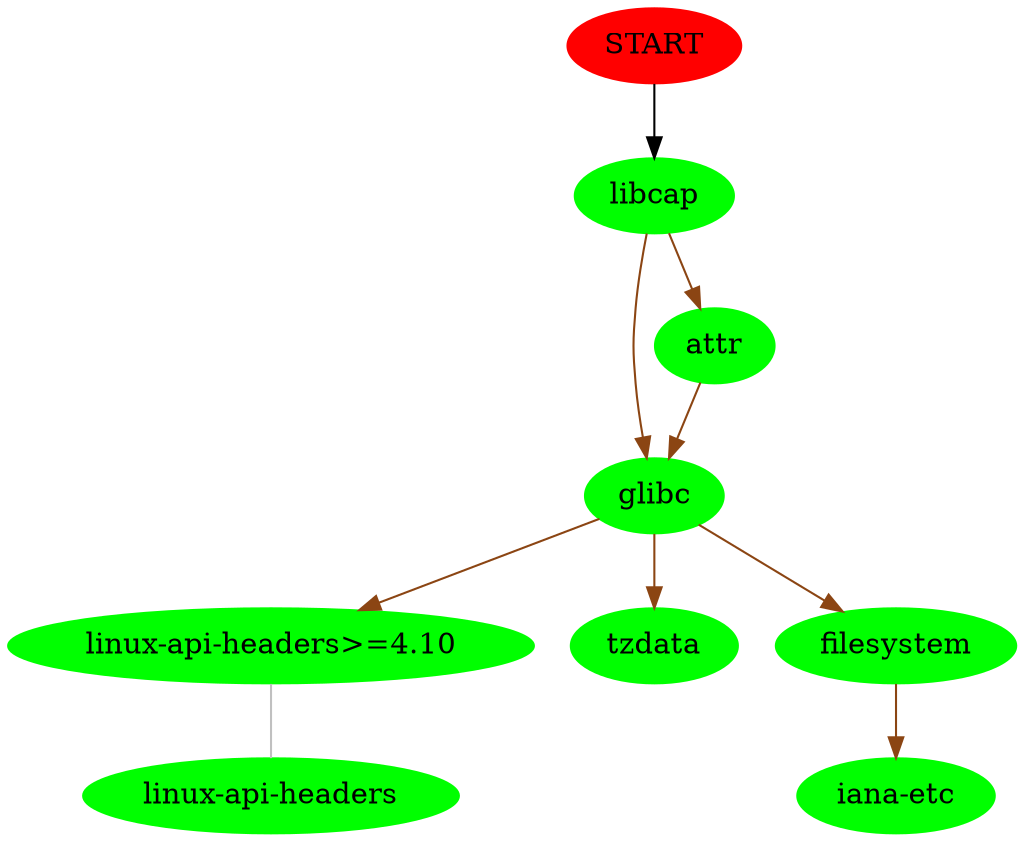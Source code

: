 digraph G { START [color=red, style=filled];
node [style=filled, color=green];
 "START" -> "libcap";
"libcap" -> "glibc" [color=chocolate4];
"glibc" -> "linux-api-headers>=4.10" [color=chocolate4];
"linux-api-headers>=4.10" -> "linux-api-headers" [arrowhead=none, color=grey];
"glibc" -> "tzdata" [color=chocolate4];
"glibc" -> "filesystem" [color=chocolate4];
"filesystem" -> "iana-etc" [color=chocolate4];
"libcap" -> "attr" [color=chocolate4];
"attr" -> "glibc" [color=chocolate4];
}

